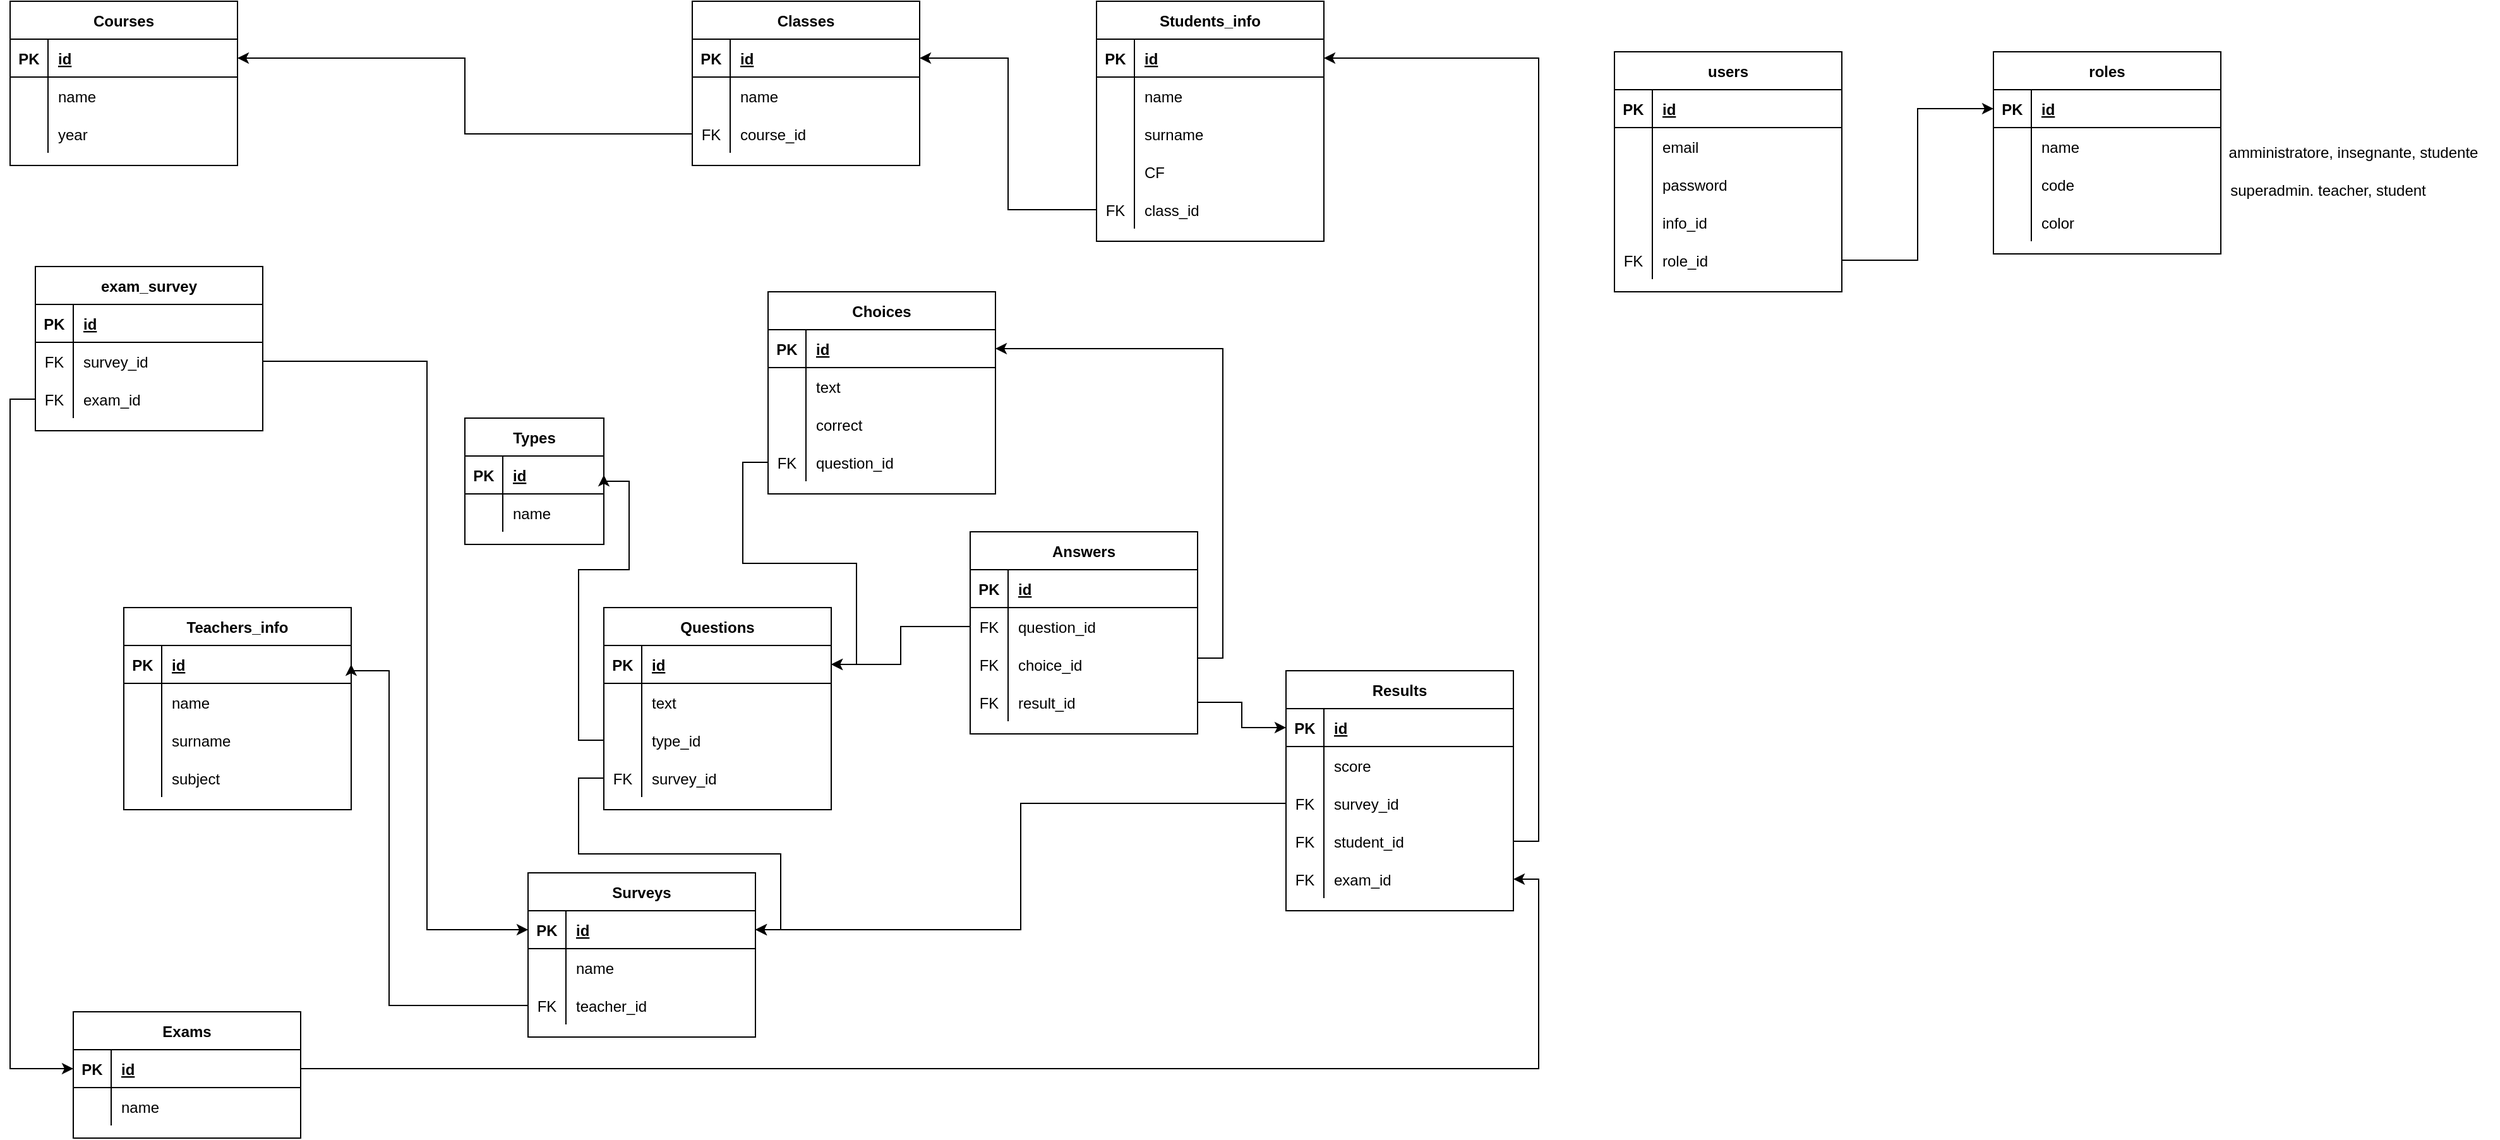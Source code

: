 <mxfile version="13.9.7" type="google"><diagram id="fZcFcUnUSK9s4WdVhPsP" name="Page-1"><mxGraphModel dx="2003" dy="728" grid="1" gridSize="10" guides="1" tooltips="1" connect="1" arrows="1" fold="1" page="1" pageScale="1" pageWidth="700" pageHeight="1000" math="0" shadow="0"><root><mxCell id="0"/><mxCell id="1" parent="0"/><mxCell id="Jp1wDzXhsAY_vWXqg_Am-1" value="Teachers_info" style="shape=table;startSize=30;container=1;collapsible=1;childLayout=tableLayout;fixedRows=1;rowLines=0;fontStyle=1;align=center;resizeLast=1;" parent="1" vertex="1"><mxGeometry x="90" y="500" width="180" height="160" as="geometry"/></mxCell><mxCell id="Jp1wDzXhsAY_vWXqg_Am-2" value="" style="shape=partialRectangle;collapsible=0;dropTarget=0;pointerEvents=0;fillColor=none;top=0;left=0;bottom=1;right=0;points=[[0,0.5],[1,0.5]];portConstraint=eastwest;" parent="Jp1wDzXhsAY_vWXqg_Am-1" vertex="1"><mxGeometry y="30" width="180" height="30" as="geometry"/></mxCell><mxCell id="Jp1wDzXhsAY_vWXqg_Am-3" value="PK" style="shape=partialRectangle;connectable=0;fillColor=none;top=0;left=0;bottom=0;right=0;fontStyle=1;overflow=hidden;" parent="Jp1wDzXhsAY_vWXqg_Am-2" vertex="1"><mxGeometry width="30" height="30" as="geometry"/></mxCell><mxCell id="Jp1wDzXhsAY_vWXqg_Am-4" value="id" style="shape=partialRectangle;connectable=0;fillColor=none;top=0;left=0;bottom=0;right=0;align=left;spacingLeft=6;fontStyle=5;overflow=hidden;" parent="Jp1wDzXhsAY_vWXqg_Am-2" vertex="1"><mxGeometry x="30" width="150" height="30" as="geometry"/></mxCell><mxCell id="Jp1wDzXhsAY_vWXqg_Am-5" value="" style="shape=partialRectangle;collapsible=0;dropTarget=0;pointerEvents=0;fillColor=none;top=0;left=0;bottom=0;right=0;points=[[0,0.5],[1,0.5]];portConstraint=eastwest;" parent="Jp1wDzXhsAY_vWXqg_Am-1" vertex="1"><mxGeometry y="60" width="180" height="30" as="geometry"/></mxCell><mxCell id="Jp1wDzXhsAY_vWXqg_Am-6" value="" style="shape=partialRectangle;connectable=0;fillColor=none;top=0;left=0;bottom=0;right=0;editable=1;overflow=hidden;" parent="Jp1wDzXhsAY_vWXqg_Am-5" vertex="1"><mxGeometry width="30" height="30" as="geometry"/></mxCell><mxCell id="Jp1wDzXhsAY_vWXqg_Am-7" value="name" style="shape=partialRectangle;connectable=0;fillColor=none;top=0;left=0;bottom=0;right=0;align=left;spacingLeft=6;overflow=hidden;" parent="Jp1wDzXhsAY_vWXqg_Am-5" vertex="1"><mxGeometry x="30" width="150" height="30" as="geometry"/></mxCell><mxCell id="Jp1wDzXhsAY_vWXqg_Am-8" value="" style="shape=partialRectangle;collapsible=0;dropTarget=0;pointerEvents=0;fillColor=none;top=0;left=0;bottom=0;right=0;points=[[0,0.5],[1,0.5]];portConstraint=eastwest;" parent="Jp1wDzXhsAY_vWXqg_Am-1" vertex="1"><mxGeometry y="90" width="180" height="30" as="geometry"/></mxCell><mxCell id="Jp1wDzXhsAY_vWXqg_Am-9" value="" style="shape=partialRectangle;connectable=0;fillColor=none;top=0;left=0;bottom=0;right=0;editable=1;overflow=hidden;" parent="Jp1wDzXhsAY_vWXqg_Am-8" vertex="1"><mxGeometry width="30" height="30" as="geometry"/></mxCell><mxCell id="Jp1wDzXhsAY_vWXqg_Am-10" value="surname" style="shape=partialRectangle;connectable=0;fillColor=none;top=0;left=0;bottom=0;right=0;align=left;spacingLeft=6;overflow=hidden;" parent="Jp1wDzXhsAY_vWXqg_Am-8" vertex="1"><mxGeometry x="30" width="150" height="30" as="geometry"/></mxCell><mxCell id="Jp1wDzXhsAY_vWXqg_Am-11" value="" style="shape=partialRectangle;collapsible=0;dropTarget=0;pointerEvents=0;fillColor=none;top=0;left=0;bottom=0;right=0;points=[[0,0.5],[1,0.5]];portConstraint=eastwest;" parent="Jp1wDzXhsAY_vWXqg_Am-1" vertex="1"><mxGeometry y="120" width="180" height="30" as="geometry"/></mxCell><mxCell id="Jp1wDzXhsAY_vWXqg_Am-12" value="" style="shape=partialRectangle;connectable=0;fillColor=none;top=0;left=0;bottom=0;right=0;editable=1;overflow=hidden;" parent="Jp1wDzXhsAY_vWXqg_Am-11" vertex="1"><mxGeometry width="30" height="30" as="geometry"/></mxCell><mxCell id="Jp1wDzXhsAY_vWXqg_Am-13" value="subject" style="shape=partialRectangle;connectable=0;fillColor=none;top=0;left=0;bottom=0;right=0;align=left;spacingLeft=6;overflow=hidden;" parent="Jp1wDzXhsAY_vWXqg_Am-11" vertex="1"><mxGeometry x="30" width="150" height="30" as="geometry"/></mxCell><mxCell id="Jp1wDzXhsAY_vWXqg_Am-15" value="Students_info" style="shape=table;startSize=30;container=1;collapsible=1;childLayout=tableLayout;fixedRows=1;rowLines=0;fontStyle=1;align=center;resizeLast=1;fillColor=none;" parent="1" vertex="1"><mxGeometry x="860" y="20" width="180" height="190" as="geometry"/></mxCell><mxCell id="Jp1wDzXhsAY_vWXqg_Am-16" value="" style="shape=partialRectangle;collapsible=0;dropTarget=0;pointerEvents=0;fillColor=none;top=0;left=0;bottom=1;right=0;points=[[0,0.5],[1,0.5]];portConstraint=eastwest;" parent="Jp1wDzXhsAY_vWXqg_Am-15" vertex="1"><mxGeometry y="30" width="180" height="30" as="geometry"/></mxCell><mxCell id="Jp1wDzXhsAY_vWXqg_Am-17" value="PK" style="shape=partialRectangle;connectable=0;fillColor=none;top=0;left=0;bottom=0;right=0;fontStyle=1;overflow=hidden;" parent="Jp1wDzXhsAY_vWXqg_Am-16" vertex="1"><mxGeometry width="30" height="30" as="geometry"/></mxCell><mxCell id="Jp1wDzXhsAY_vWXqg_Am-18" value="id" style="shape=partialRectangle;connectable=0;fillColor=none;top=0;left=0;bottom=0;right=0;align=left;spacingLeft=6;fontStyle=5;overflow=hidden;" parent="Jp1wDzXhsAY_vWXqg_Am-16" vertex="1"><mxGeometry x="30" width="150" height="30" as="geometry"/></mxCell><mxCell id="Jp1wDzXhsAY_vWXqg_Am-19" value="" style="shape=partialRectangle;collapsible=0;dropTarget=0;pointerEvents=0;fillColor=none;top=0;left=0;bottom=0;right=0;points=[[0,0.5],[1,0.5]];portConstraint=eastwest;" parent="Jp1wDzXhsAY_vWXqg_Am-15" vertex="1"><mxGeometry y="60" width="180" height="30" as="geometry"/></mxCell><mxCell id="Jp1wDzXhsAY_vWXqg_Am-20" value="" style="shape=partialRectangle;connectable=0;fillColor=none;top=0;left=0;bottom=0;right=0;editable=1;overflow=hidden;" parent="Jp1wDzXhsAY_vWXqg_Am-19" vertex="1"><mxGeometry width="30" height="30" as="geometry"/></mxCell><mxCell id="Jp1wDzXhsAY_vWXqg_Am-21" value="name" style="shape=partialRectangle;connectable=0;fillColor=none;top=0;left=0;bottom=0;right=0;align=left;spacingLeft=6;overflow=hidden;" parent="Jp1wDzXhsAY_vWXqg_Am-19" vertex="1"><mxGeometry x="30" width="150" height="30" as="geometry"/></mxCell><mxCell id="Jp1wDzXhsAY_vWXqg_Am-22" value="" style="shape=partialRectangle;collapsible=0;dropTarget=0;pointerEvents=0;fillColor=none;top=0;left=0;bottom=0;right=0;points=[[0,0.5],[1,0.5]];portConstraint=eastwest;" parent="Jp1wDzXhsAY_vWXqg_Am-15" vertex="1"><mxGeometry y="90" width="180" height="30" as="geometry"/></mxCell><mxCell id="Jp1wDzXhsAY_vWXqg_Am-23" value="" style="shape=partialRectangle;connectable=0;fillColor=none;top=0;left=0;bottom=0;right=0;editable=1;overflow=hidden;" parent="Jp1wDzXhsAY_vWXqg_Am-22" vertex="1"><mxGeometry width="30" height="30" as="geometry"/></mxCell><mxCell id="Jp1wDzXhsAY_vWXqg_Am-24" value="surname" style="shape=partialRectangle;connectable=0;fillColor=none;top=0;left=0;bottom=0;right=0;align=left;spacingLeft=6;overflow=hidden;" parent="Jp1wDzXhsAY_vWXqg_Am-22" vertex="1"><mxGeometry x="30" width="150" height="30" as="geometry"/></mxCell><mxCell id="Jp1wDzXhsAY_vWXqg_Am-25" value="" style="shape=partialRectangle;collapsible=0;dropTarget=0;pointerEvents=0;fillColor=none;top=0;left=0;bottom=0;right=0;points=[[0,0.5],[1,0.5]];portConstraint=eastwest;" parent="Jp1wDzXhsAY_vWXqg_Am-15" vertex="1"><mxGeometry y="120" width="180" height="30" as="geometry"/></mxCell><mxCell id="Jp1wDzXhsAY_vWXqg_Am-26" value="" style="shape=partialRectangle;connectable=0;fillColor=none;top=0;left=0;bottom=0;right=0;editable=1;overflow=hidden;" parent="Jp1wDzXhsAY_vWXqg_Am-25" vertex="1"><mxGeometry width="30" height="30" as="geometry"/></mxCell><mxCell id="Jp1wDzXhsAY_vWXqg_Am-27" value="CF" style="shape=partialRectangle;connectable=0;fillColor=none;top=0;left=0;bottom=0;right=0;align=left;spacingLeft=6;overflow=hidden;" parent="Jp1wDzXhsAY_vWXqg_Am-25" vertex="1"><mxGeometry x="30" width="150" height="30" as="geometry"/></mxCell><mxCell id="Jp1wDzXhsAY_vWXqg_Am-102" value="" style="shape=partialRectangle;collapsible=0;dropTarget=0;pointerEvents=0;fillColor=none;top=0;left=0;bottom=0;right=0;points=[[0,0.5],[1,0.5]];portConstraint=eastwest;" parent="Jp1wDzXhsAY_vWXqg_Am-15" vertex="1"><mxGeometry y="150" width="180" height="30" as="geometry"/></mxCell><mxCell id="Jp1wDzXhsAY_vWXqg_Am-103" value="FK" style="shape=partialRectangle;connectable=0;fillColor=none;top=0;left=0;bottom=0;right=0;editable=1;overflow=hidden;" parent="Jp1wDzXhsAY_vWXqg_Am-102" vertex="1"><mxGeometry width="30" height="30" as="geometry"/></mxCell><mxCell id="Jp1wDzXhsAY_vWXqg_Am-104" value="class_id" style="shape=partialRectangle;connectable=0;fillColor=none;top=0;left=0;bottom=0;right=0;align=left;spacingLeft=6;overflow=hidden;" parent="Jp1wDzXhsAY_vWXqg_Am-102" vertex="1"><mxGeometry x="30" width="150" height="30" as="geometry"/></mxCell><mxCell id="Jp1wDzXhsAY_vWXqg_Am-28" value="Classes" style="shape=table;startSize=30;container=1;collapsible=1;childLayout=tableLayout;fixedRows=1;rowLines=0;fontStyle=1;align=center;resizeLast=1;" parent="1" vertex="1"><mxGeometry x="540" y="20" width="180" height="130" as="geometry"/></mxCell><mxCell id="Jp1wDzXhsAY_vWXqg_Am-29" value="" style="shape=partialRectangle;collapsible=0;dropTarget=0;pointerEvents=0;fillColor=none;top=0;left=0;bottom=1;right=0;points=[[0,0.5],[1,0.5]];portConstraint=eastwest;" parent="Jp1wDzXhsAY_vWXqg_Am-28" vertex="1"><mxGeometry y="30" width="180" height="30" as="geometry"/></mxCell><mxCell id="Jp1wDzXhsAY_vWXqg_Am-30" value="PK" style="shape=partialRectangle;connectable=0;fillColor=none;top=0;left=0;bottom=0;right=0;fontStyle=1;overflow=hidden;" parent="Jp1wDzXhsAY_vWXqg_Am-29" vertex="1"><mxGeometry width="30" height="30" as="geometry"/></mxCell><mxCell id="Jp1wDzXhsAY_vWXqg_Am-31" value="id" style="shape=partialRectangle;connectable=0;fillColor=none;top=0;left=0;bottom=0;right=0;align=left;spacingLeft=6;fontStyle=5;overflow=hidden;" parent="Jp1wDzXhsAY_vWXqg_Am-29" vertex="1"><mxGeometry x="30" width="150" height="30" as="geometry"/></mxCell><mxCell id="Jp1wDzXhsAY_vWXqg_Am-32" value="" style="shape=partialRectangle;collapsible=0;dropTarget=0;pointerEvents=0;fillColor=none;top=0;left=0;bottom=0;right=0;points=[[0,0.5],[1,0.5]];portConstraint=eastwest;" parent="Jp1wDzXhsAY_vWXqg_Am-28" vertex="1"><mxGeometry y="60" width="180" height="30" as="geometry"/></mxCell><mxCell id="Jp1wDzXhsAY_vWXqg_Am-33" value="" style="shape=partialRectangle;connectable=0;fillColor=none;top=0;left=0;bottom=0;right=0;editable=1;overflow=hidden;" parent="Jp1wDzXhsAY_vWXqg_Am-32" vertex="1"><mxGeometry width="30" height="30" as="geometry"/></mxCell><mxCell id="Jp1wDzXhsAY_vWXqg_Am-34" value="name" style="shape=partialRectangle;connectable=0;fillColor=none;top=0;left=0;bottom=0;right=0;align=left;spacingLeft=6;overflow=hidden;" parent="Jp1wDzXhsAY_vWXqg_Am-32" vertex="1"><mxGeometry x="30" width="150" height="30" as="geometry"/></mxCell><mxCell id="Jp1wDzXhsAY_vWXqg_Am-35" value="" style="shape=partialRectangle;collapsible=0;dropTarget=0;pointerEvents=0;fillColor=none;top=0;left=0;bottom=0;right=0;points=[[0,0.5],[1,0.5]];portConstraint=eastwest;" parent="Jp1wDzXhsAY_vWXqg_Am-28" vertex="1"><mxGeometry y="90" width="180" height="30" as="geometry"/></mxCell><mxCell id="Jp1wDzXhsAY_vWXqg_Am-36" value="FK" style="shape=partialRectangle;connectable=0;fillColor=none;top=0;left=0;bottom=0;right=0;editable=1;overflow=hidden;" parent="Jp1wDzXhsAY_vWXqg_Am-35" vertex="1"><mxGeometry width="30" height="30" as="geometry"/></mxCell><mxCell id="Jp1wDzXhsAY_vWXqg_Am-37" value="course_id" style="shape=partialRectangle;connectable=0;fillColor=none;top=0;left=0;bottom=0;right=0;align=left;spacingLeft=6;overflow=hidden;" parent="Jp1wDzXhsAY_vWXqg_Am-35" vertex="1"><mxGeometry x="30" width="150" height="30" as="geometry"/></mxCell><mxCell id="Jp1wDzXhsAY_vWXqg_Am-54" value="Surveys" style="shape=table;startSize=30;container=1;collapsible=1;childLayout=tableLayout;fixedRows=1;rowLines=0;fontStyle=1;align=center;resizeLast=1;" parent="1" vertex="1"><mxGeometry x="410" y="710" width="180" height="130" as="geometry"/></mxCell><mxCell id="Jp1wDzXhsAY_vWXqg_Am-55" value="" style="shape=partialRectangle;collapsible=0;dropTarget=0;pointerEvents=0;fillColor=none;top=0;left=0;bottom=1;right=0;points=[[0,0.5],[1,0.5]];portConstraint=eastwest;" parent="Jp1wDzXhsAY_vWXqg_Am-54" vertex="1"><mxGeometry y="30" width="180" height="30" as="geometry"/></mxCell><mxCell id="Jp1wDzXhsAY_vWXqg_Am-56" value="PK" style="shape=partialRectangle;connectable=0;fillColor=none;top=0;left=0;bottom=0;right=0;fontStyle=1;overflow=hidden;" parent="Jp1wDzXhsAY_vWXqg_Am-55" vertex="1"><mxGeometry width="30" height="30" as="geometry"/></mxCell><mxCell id="Jp1wDzXhsAY_vWXqg_Am-57" value="id" style="shape=partialRectangle;connectable=0;fillColor=none;top=0;left=0;bottom=0;right=0;align=left;spacingLeft=6;fontStyle=5;overflow=hidden;" parent="Jp1wDzXhsAY_vWXqg_Am-55" vertex="1"><mxGeometry x="30" width="150" height="30" as="geometry"/></mxCell><mxCell id="Jp1wDzXhsAY_vWXqg_Am-58" value="" style="shape=partialRectangle;collapsible=0;dropTarget=0;pointerEvents=0;fillColor=none;top=0;left=0;bottom=0;right=0;points=[[0,0.5],[1,0.5]];portConstraint=eastwest;" parent="Jp1wDzXhsAY_vWXqg_Am-54" vertex="1"><mxGeometry y="60" width="180" height="30" as="geometry"/></mxCell><mxCell id="Jp1wDzXhsAY_vWXqg_Am-59" value="" style="shape=partialRectangle;connectable=0;fillColor=none;top=0;left=0;bottom=0;right=0;editable=1;overflow=hidden;" parent="Jp1wDzXhsAY_vWXqg_Am-58" vertex="1"><mxGeometry width="30" height="30" as="geometry"/></mxCell><mxCell id="Jp1wDzXhsAY_vWXqg_Am-60" value="name" style="shape=partialRectangle;connectable=0;fillColor=none;top=0;left=0;bottom=0;right=0;align=left;spacingLeft=6;overflow=hidden;" parent="Jp1wDzXhsAY_vWXqg_Am-58" vertex="1"><mxGeometry x="30" width="150" height="30" as="geometry"/></mxCell><mxCell id="Jp1wDzXhsAY_vWXqg_Am-61" value="" style="shape=partialRectangle;collapsible=0;dropTarget=0;pointerEvents=0;fillColor=none;top=0;left=0;bottom=0;right=0;points=[[0,0.5],[1,0.5]];portConstraint=eastwest;" parent="Jp1wDzXhsAY_vWXqg_Am-54" vertex="1"><mxGeometry y="90" width="180" height="30" as="geometry"/></mxCell><mxCell id="Jp1wDzXhsAY_vWXqg_Am-62" value="FK" style="shape=partialRectangle;connectable=0;fillColor=none;top=0;left=0;bottom=0;right=0;editable=1;overflow=hidden;" parent="Jp1wDzXhsAY_vWXqg_Am-61" vertex="1"><mxGeometry width="30" height="30" as="geometry"/></mxCell><mxCell id="Jp1wDzXhsAY_vWXqg_Am-63" value="teacher_id" style="shape=partialRectangle;connectable=0;fillColor=none;top=0;left=0;bottom=0;right=0;align=left;spacingLeft=6;overflow=hidden;" parent="Jp1wDzXhsAY_vWXqg_Am-61" vertex="1"><mxGeometry x="30" width="150" height="30" as="geometry"/></mxCell><mxCell id="Jp1wDzXhsAY_vWXqg_Am-67" value="Questions" style="shape=table;startSize=30;container=1;collapsible=1;childLayout=tableLayout;fixedRows=1;rowLines=0;fontStyle=1;align=center;resizeLast=1;" parent="1" vertex="1"><mxGeometry x="470" y="500" width="180" height="160" as="geometry"/></mxCell><mxCell id="Jp1wDzXhsAY_vWXqg_Am-68" value="" style="shape=partialRectangle;collapsible=0;dropTarget=0;pointerEvents=0;fillColor=none;top=0;left=0;bottom=1;right=0;points=[[0,0.5],[1,0.5]];portConstraint=eastwest;" parent="Jp1wDzXhsAY_vWXqg_Am-67" vertex="1"><mxGeometry y="30" width="180" height="30" as="geometry"/></mxCell><mxCell id="Jp1wDzXhsAY_vWXqg_Am-69" value="PK" style="shape=partialRectangle;connectable=0;fillColor=none;top=0;left=0;bottom=0;right=0;fontStyle=1;overflow=hidden;" parent="Jp1wDzXhsAY_vWXqg_Am-68" vertex="1"><mxGeometry width="30" height="30" as="geometry"/></mxCell><mxCell id="Jp1wDzXhsAY_vWXqg_Am-70" value="id" style="shape=partialRectangle;connectable=0;fillColor=none;top=0;left=0;bottom=0;right=0;align=left;spacingLeft=6;fontStyle=5;overflow=hidden;" parent="Jp1wDzXhsAY_vWXqg_Am-68" vertex="1"><mxGeometry x="30" width="150" height="30" as="geometry"/></mxCell><mxCell id="Jp1wDzXhsAY_vWXqg_Am-71" value="" style="shape=partialRectangle;collapsible=0;dropTarget=0;pointerEvents=0;fillColor=none;top=0;left=0;bottom=0;right=0;points=[[0,0.5],[1,0.5]];portConstraint=eastwest;" parent="Jp1wDzXhsAY_vWXqg_Am-67" vertex="1"><mxGeometry y="60" width="180" height="30" as="geometry"/></mxCell><mxCell id="Jp1wDzXhsAY_vWXqg_Am-72" value="" style="shape=partialRectangle;connectable=0;fillColor=none;top=0;left=0;bottom=0;right=0;editable=1;overflow=hidden;" parent="Jp1wDzXhsAY_vWXqg_Am-71" vertex="1"><mxGeometry width="30" height="30" as="geometry"/></mxCell><mxCell id="Jp1wDzXhsAY_vWXqg_Am-73" value="text" style="shape=partialRectangle;connectable=0;fillColor=none;top=0;left=0;bottom=0;right=0;align=left;spacingLeft=6;overflow=hidden;" parent="Jp1wDzXhsAY_vWXqg_Am-71" vertex="1"><mxGeometry x="30" width="150" height="30" as="geometry"/></mxCell><mxCell id="Jp1wDzXhsAY_vWXqg_Am-74" value="" style="shape=partialRectangle;collapsible=0;dropTarget=0;pointerEvents=0;fillColor=none;top=0;left=0;bottom=0;right=0;points=[[0,0.5],[1,0.5]];portConstraint=eastwest;" parent="Jp1wDzXhsAY_vWXqg_Am-67" vertex="1"><mxGeometry y="90" width="180" height="30" as="geometry"/></mxCell><mxCell id="Jp1wDzXhsAY_vWXqg_Am-75" value="" style="shape=partialRectangle;connectable=0;fillColor=none;top=0;left=0;bottom=0;right=0;editable=1;overflow=hidden;" parent="Jp1wDzXhsAY_vWXqg_Am-74" vertex="1"><mxGeometry width="30" height="30" as="geometry"/></mxCell><mxCell id="Jp1wDzXhsAY_vWXqg_Am-76" value="type_id" style="shape=partialRectangle;connectable=0;fillColor=none;top=0;left=0;bottom=0;right=0;align=left;spacingLeft=6;overflow=hidden;" parent="Jp1wDzXhsAY_vWXqg_Am-74" vertex="1"><mxGeometry x="30" width="150" height="30" as="geometry"/></mxCell><mxCell id="Jp1wDzXhsAY_vWXqg_Am-77" value="" style="shape=partialRectangle;collapsible=0;dropTarget=0;pointerEvents=0;fillColor=none;top=0;left=0;bottom=0;right=0;points=[[0,0.5],[1,0.5]];portConstraint=eastwest;" parent="Jp1wDzXhsAY_vWXqg_Am-67" vertex="1"><mxGeometry y="120" width="180" height="30" as="geometry"/></mxCell><mxCell id="Jp1wDzXhsAY_vWXqg_Am-78" value="FK" style="shape=partialRectangle;connectable=0;fillColor=none;top=0;left=0;bottom=0;right=0;editable=1;overflow=hidden;" parent="Jp1wDzXhsAY_vWXqg_Am-77" vertex="1"><mxGeometry width="30" height="30" as="geometry"/></mxCell><mxCell id="Jp1wDzXhsAY_vWXqg_Am-79" value="survey_id" style="shape=partialRectangle;connectable=0;fillColor=none;top=0;left=0;bottom=0;right=0;align=left;spacingLeft=6;overflow=hidden;" parent="Jp1wDzXhsAY_vWXqg_Am-77" vertex="1"><mxGeometry x="30" width="150" height="30" as="geometry"/></mxCell><mxCell id="Jp1wDzXhsAY_vWXqg_Am-80" value="Answers" style="shape=table;startSize=30;container=1;collapsible=1;childLayout=tableLayout;fixedRows=1;rowLines=0;fontStyle=1;align=center;resizeLast=1;" parent="1" vertex="1"><mxGeometry x="760" y="440" width="180" height="160" as="geometry"/></mxCell><mxCell id="Jp1wDzXhsAY_vWXqg_Am-81" value="" style="shape=partialRectangle;collapsible=0;dropTarget=0;pointerEvents=0;fillColor=none;top=0;left=0;bottom=1;right=0;points=[[0,0.5],[1,0.5]];portConstraint=eastwest;" parent="Jp1wDzXhsAY_vWXqg_Am-80" vertex="1"><mxGeometry y="30" width="180" height="30" as="geometry"/></mxCell><mxCell id="Jp1wDzXhsAY_vWXqg_Am-82" value="PK" style="shape=partialRectangle;connectable=0;fillColor=none;top=0;left=0;bottom=0;right=0;fontStyle=1;overflow=hidden;" parent="Jp1wDzXhsAY_vWXqg_Am-81" vertex="1"><mxGeometry width="30" height="30" as="geometry"/></mxCell><mxCell id="Jp1wDzXhsAY_vWXqg_Am-83" value="id" style="shape=partialRectangle;connectable=0;fillColor=none;top=0;left=0;bottom=0;right=0;align=left;spacingLeft=6;fontStyle=5;overflow=hidden;" parent="Jp1wDzXhsAY_vWXqg_Am-81" vertex="1"><mxGeometry x="30" width="150" height="30" as="geometry"/></mxCell><mxCell id="Jp1wDzXhsAY_vWXqg_Am-84" value="" style="shape=partialRectangle;collapsible=0;dropTarget=0;pointerEvents=0;fillColor=none;top=0;left=0;bottom=0;right=0;points=[[0,0.5],[1,0.5]];portConstraint=eastwest;" parent="Jp1wDzXhsAY_vWXqg_Am-80" vertex="1"><mxGeometry y="60" width="180" height="30" as="geometry"/></mxCell><mxCell id="Jp1wDzXhsAY_vWXqg_Am-85" value="FK" style="shape=partialRectangle;connectable=0;fillColor=none;top=0;left=0;bottom=0;right=0;editable=1;overflow=hidden;" parent="Jp1wDzXhsAY_vWXqg_Am-84" vertex="1"><mxGeometry width="30" height="30" as="geometry"/></mxCell><mxCell id="Jp1wDzXhsAY_vWXqg_Am-86" value="question_id" style="shape=partialRectangle;connectable=0;fillColor=none;top=0;left=0;bottom=0;right=0;align=left;spacingLeft=6;overflow=hidden;" parent="Jp1wDzXhsAY_vWXqg_Am-84" vertex="1"><mxGeometry x="30" width="150" height="30" as="geometry"/></mxCell><mxCell id="Jp1wDzXhsAY_vWXqg_Am-90" value="" style="shape=partialRectangle;collapsible=0;dropTarget=0;pointerEvents=0;fillColor=none;top=0;left=0;bottom=0;right=0;points=[[0,0.5],[1,0.5]];portConstraint=eastwest;" parent="Jp1wDzXhsAY_vWXqg_Am-80" vertex="1"><mxGeometry y="90" width="180" height="30" as="geometry"/></mxCell><mxCell id="Jp1wDzXhsAY_vWXqg_Am-91" value="FK" style="shape=partialRectangle;connectable=0;fillColor=none;top=0;left=0;bottom=0;right=0;editable=1;overflow=hidden;" parent="Jp1wDzXhsAY_vWXqg_Am-90" vertex="1"><mxGeometry width="30" height="30" as="geometry"/></mxCell><mxCell id="Jp1wDzXhsAY_vWXqg_Am-92" value="choice_id" style="shape=partialRectangle;connectable=0;fillColor=none;top=0;left=0;bottom=0;right=0;align=left;spacingLeft=6;overflow=hidden;" parent="Jp1wDzXhsAY_vWXqg_Am-90" vertex="1"><mxGeometry x="30" width="150" height="30" as="geometry"/></mxCell><mxCell id="Ij_Sahk0QEA1b37HFQL1-33" value="" style="shape=partialRectangle;collapsible=0;dropTarget=0;pointerEvents=0;fillColor=none;top=0;left=0;bottom=0;right=0;points=[[0,0.5],[1,0.5]];portConstraint=eastwest;" vertex="1" parent="Jp1wDzXhsAY_vWXqg_Am-80"><mxGeometry y="120" width="180" height="30" as="geometry"/></mxCell><mxCell id="Ij_Sahk0QEA1b37HFQL1-34" value="FK" style="shape=partialRectangle;connectable=0;fillColor=none;top=0;left=0;bottom=0;right=0;editable=1;overflow=hidden;" vertex="1" parent="Ij_Sahk0QEA1b37HFQL1-33"><mxGeometry width="30" height="30" as="geometry"/></mxCell><mxCell id="Ij_Sahk0QEA1b37HFQL1-35" value="result_id" style="shape=partialRectangle;connectable=0;fillColor=none;top=0;left=0;bottom=0;right=0;align=left;spacingLeft=6;overflow=hidden;" vertex="1" parent="Ij_Sahk0QEA1b37HFQL1-33"><mxGeometry x="30" width="150" height="30" as="geometry"/></mxCell><mxCell id="Jp1wDzXhsAY_vWXqg_Am-107" value="Choices" style="shape=table;startSize=30;container=1;collapsible=1;childLayout=tableLayout;fixedRows=1;rowLines=0;fontStyle=1;align=center;resizeLast=1;" parent="1" vertex="1"><mxGeometry x="600" y="250" width="180" height="160" as="geometry"/></mxCell><mxCell id="Jp1wDzXhsAY_vWXqg_Am-108" value="" style="shape=partialRectangle;collapsible=0;dropTarget=0;pointerEvents=0;fillColor=none;top=0;left=0;bottom=1;right=0;points=[[0,0.5],[1,0.5]];portConstraint=eastwest;" parent="Jp1wDzXhsAY_vWXqg_Am-107" vertex="1"><mxGeometry y="30" width="180" height="30" as="geometry"/></mxCell><mxCell id="Jp1wDzXhsAY_vWXqg_Am-109" value="PK" style="shape=partialRectangle;connectable=0;fillColor=none;top=0;left=0;bottom=0;right=0;fontStyle=1;overflow=hidden;" parent="Jp1wDzXhsAY_vWXqg_Am-108" vertex="1"><mxGeometry width="30" height="30" as="geometry"/></mxCell><mxCell id="Jp1wDzXhsAY_vWXqg_Am-110" value="id" style="shape=partialRectangle;connectable=0;fillColor=none;top=0;left=0;bottom=0;right=0;align=left;spacingLeft=6;fontStyle=5;overflow=hidden;" parent="Jp1wDzXhsAY_vWXqg_Am-108" vertex="1"><mxGeometry x="30" width="150" height="30" as="geometry"/></mxCell><mxCell id="Jp1wDzXhsAY_vWXqg_Am-111" value="" style="shape=partialRectangle;collapsible=0;dropTarget=0;pointerEvents=0;fillColor=none;top=0;left=0;bottom=0;right=0;points=[[0,0.5],[1,0.5]];portConstraint=eastwest;" parent="Jp1wDzXhsAY_vWXqg_Am-107" vertex="1"><mxGeometry y="60" width="180" height="30" as="geometry"/></mxCell><mxCell id="Jp1wDzXhsAY_vWXqg_Am-112" value="" style="shape=partialRectangle;connectable=0;fillColor=none;top=0;left=0;bottom=0;right=0;editable=1;overflow=hidden;" parent="Jp1wDzXhsAY_vWXqg_Am-111" vertex="1"><mxGeometry width="30" height="30" as="geometry"/></mxCell><mxCell id="Jp1wDzXhsAY_vWXqg_Am-113" value="text" style="shape=partialRectangle;connectable=0;fillColor=none;top=0;left=0;bottom=0;right=0;align=left;spacingLeft=6;overflow=hidden;" parent="Jp1wDzXhsAY_vWXqg_Am-111" vertex="1"><mxGeometry x="30" width="150" height="30" as="geometry"/></mxCell><mxCell id="Jp1wDzXhsAY_vWXqg_Am-114" value="" style="shape=partialRectangle;collapsible=0;dropTarget=0;pointerEvents=0;fillColor=none;top=0;left=0;bottom=0;right=0;points=[[0,0.5],[1,0.5]];portConstraint=eastwest;" parent="Jp1wDzXhsAY_vWXqg_Am-107" vertex="1"><mxGeometry y="90" width="180" height="30" as="geometry"/></mxCell><mxCell id="Jp1wDzXhsAY_vWXqg_Am-115" value="" style="shape=partialRectangle;connectable=0;fillColor=none;top=0;left=0;bottom=0;right=0;editable=1;overflow=hidden;" parent="Jp1wDzXhsAY_vWXqg_Am-114" vertex="1"><mxGeometry width="30" height="30" as="geometry"/></mxCell><mxCell id="Jp1wDzXhsAY_vWXqg_Am-116" value="correct" style="shape=partialRectangle;connectable=0;fillColor=none;top=0;left=0;bottom=0;right=0;align=left;spacingLeft=6;overflow=hidden;" parent="Jp1wDzXhsAY_vWXqg_Am-114" vertex="1"><mxGeometry x="30" width="150" height="30" as="geometry"/></mxCell><mxCell id="Jp1wDzXhsAY_vWXqg_Am-126" value="" style="shape=partialRectangle;collapsible=0;dropTarget=0;pointerEvents=0;fillColor=none;top=0;left=0;bottom=0;right=0;points=[[0,0.5],[1,0.5]];portConstraint=eastwest;" parent="Jp1wDzXhsAY_vWXqg_Am-107" vertex="1"><mxGeometry y="120" width="180" height="30" as="geometry"/></mxCell><mxCell id="Jp1wDzXhsAY_vWXqg_Am-127" value="FK" style="shape=partialRectangle;connectable=0;fillColor=none;top=0;left=0;bottom=0;right=0;editable=1;overflow=hidden;" parent="Jp1wDzXhsAY_vWXqg_Am-126" vertex="1"><mxGeometry width="30" height="30" as="geometry"/></mxCell><mxCell id="Jp1wDzXhsAY_vWXqg_Am-128" value="question_id" style="shape=partialRectangle;connectable=0;fillColor=none;top=0;left=0;bottom=0;right=0;align=left;spacingLeft=6;overflow=hidden;" parent="Jp1wDzXhsAY_vWXqg_Am-126" vertex="1"><mxGeometry x="30" width="150" height="30" as="geometry"/></mxCell><mxCell id="Jp1wDzXhsAY_vWXqg_Am-139" style="edgeStyle=orthogonalEdgeStyle;rounded=0;orthogonalLoop=1;jettySize=auto;html=1;exitX=0;exitY=0.5;exitDx=0;exitDy=0;entryX=1;entryY=0.5;entryDx=0;entryDy=0;" parent="1" source="Jp1wDzXhsAY_vWXqg_Am-102" target="Jp1wDzXhsAY_vWXqg_Am-29" edge="1"><mxGeometry relative="1" as="geometry"/></mxCell><mxCell id="Jp1wDzXhsAY_vWXqg_Am-140" style="edgeStyle=orthogonalEdgeStyle;rounded=0;orthogonalLoop=1;jettySize=auto;html=1;exitX=0;exitY=0.5;exitDx=0;exitDy=0;entryX=1;entryY=0.5;entryDx=0;entryDy=0;" parent="1" source="Jp1wDzXhsAY_vWXqg_Am-61" target="Jp1wDzXhsAY_vWXqg_Am-2" edge="1"><mxGeometry relative="1" as="geometry"><Array as="points"><mxPoint x="300" y="815"/><mxPoint x="300" y="550"/><mxPoint x="270" y="550"/></Array></mxGeometry></mxCell><mxCell id="Jp1wDzXhsAY_vWXqg_Am-142" style="edgeStyle=orthogonalEdgeStyle;rounded=0;orthogonalLoop=1;jettySize=auto;html=1;exitX=0;exitY=0.5;exitDx=0;exitDy=0;entryX=1;entryY=0.5;entryDx=0;entryDy=0;" parent="1" source="Jp1wDzXhsAY_vWXqg_Am-126" target="Jp1wDzXhsAY_vWXqg_Am-68" edge="1"><mxGeometry relative="1" as="geometry"/></mxCell><mxCell id="Jp1wDzXhsAY_vWXqg_Am-143" style="edgeStyle=orthogonalEdgeStyle;rounded=0;orthogonalLoop=1;jettySize=auto;html=1;exitX=0;exitY=0.5;exitDx=0;exitDy=0;entryX=1;entryY=0.5;entryDx=0;entryDy=0;" parent="1" source="Jp1wDzXhsAY_vWXqg_Am-77" target="Jp1wDzXhsAY_vWXqg_Am-55" edge="1"><mxGeometry relative="1" as="geometry"/></mxCell><mxCell id="Ij_Sahk0QEA1b37HFQL1-5" value="Exams" style="shape=table;startSize=30;container=1;collapsible=1;childLayout=tableLayout;fixedRows=1;rowLines=0;fontStyle=1;align=center;resizeLast=1;" vertex="1" parent="1"><mxGeometry x="50" y="820" width="180" height="100" as="geometry"/></mxCell><mxCell id="Ij_Sahk0QEA1b37HFQL1-6" value="" style="shape=partialRectangle;collapsible=0;dropTarget=0;pointerEvents=0;fillColor=none;top=0;left=0;bottom=1;right=0;points=[[0,0.5],[1,0.5]];portConstraint=eastwest;" vertex="1" parent="Ij_Sahk0QEA1b37HFQL1-5"><mxGeometry y="30" width="180" height="30" as="geometry"/></mxCell><mxCell id="Ij_Sahk0QEA1b37HFQL1-7" value="PK" style="shape=partialRectangle;connectable=0;fillColor=none;top=0;left=0;bottom=0;right=0;fontStyle=1;overflow=hidden;" vertex="1" parent="Ij_Sahk0QEA1b37HFQL1-6"><mxGeometry width="30" height="30" as="geometry"/></mxCell><mxCell id="Ij_Sahk0QEA1b37HFQL1-8" value="id" style="shape=partialRectangle;connectable=0;fillColor=none;top=0;left=0;bottom=0;right=0;align=left;spacingLeft=6;fontStyle=5;overflow=hidden;" vertex="1" parent="Ij_Sahk0QEA1b37HFQL1-6"><mxGeometry x="30" width="150" height="30" as="geometry"/></mxCell><mxCell id="Ij_Sahk0QEA1b37HFQL1-9" value="" style="shape=partialRectangle;collapsible=0;dropTarget=0;pointerEvents=0;fillColor=none;top=0;left=0;bottom=0;right=0;points=[[0,0.5],[1,0.5]];portConstraint=eastwest;" vertex="1" parent="Ij_Sahk0QEA1b37HFQL1-5"><mxGeometry y="60" width="180" height="30" as="geometry"/></mxCell><mxCell id="Ij_Sahk0QEA1b37HFQL1-10" value="" style="shape=partialRectangle;connectable=0;fillColor=none;top=0;left=0;bottom=0;right=0;editable=1;overflow=hidden;" vertex="1" parent="Ij_Sahk0QEA1b37HFQL1-9"><mxGeometry width="30" height="30" as="geometry"/></mxCell><mxCell id="Ij_Sahk0QEA1b37HFQL1-11" value="name" style="shape=partialRectangle;connectable=0;fillColor=none;top=0;left=0;bottom=0;right=0;align=left;spacingLeft=6;overflow=hidden;" vertex="1" parent="Ij_Sahk0QEA1b37HFQL1-9"><mxGeometry x="30" width="150" height="30" as="geometry"/></mxCell><mxCell id="Ij_Sahk0QEA1b37HFQL1-18" value="exam_survey" style="shape=table;startSize=30;container=1;collapsible=1;childLayout=tableLayout;fixedRows=1;rowLines=0;fontStyle=1;align=center;resizeLast=1;" vertex="1" parent="1"><mxGeometry x="20" y="230" width="180" height="130" as="geometry"/></mxCell><mxCell id="Ij_Sahk0QEA1b37HFQL1-19" value="" style="shape=partialRectangle;collapsible=0;dropTarget=0;pointerEvents=0;fillColor=none;top=0;left=0;bottom=1;right=0;points=[[0,0.5],[1,0.5]];portConstraint=eastwest;" vertex="1" parent="Ij_Sahk0QEA1b37HFQL1-18"><mxGeometry y="30" width="180" height="30" as="geometry"/></mxCell><mxCell id="Ij_Sahk0QEA1b37HFQL1-20" value="PK" style="shape=partialRectangle;connectable=0;fillColor=none;top=0;left=0;bottom=0;right=0;fontStyle=1;overflow=hidden;" vertex="1" parent="Ij_Sahk0QEA1b37HFQL1-19"><mxGeometry width="30" height="30" as="geometry"/></mxCell><mxCell id="Ij_Sahk0QEA1b37HFQL1-21" value="id" style="shape=partialRectangle;connectable=0;fillColor=none;top=0;left=0;bottom=0;right=0;align=left;spacingLeft=6;fontStyle=5;overflow=hidden;" vertex="1" parent="Ij_Sahk0QEA1b37HFQL1-19"><mxGeometry x="30" width="150" height="30" as="geometry"/></mxCell><mxCell id="Ij_Sahk0QEA1b37HFQL1-25" value="" style="shape=partialRectangle;collapsible=0;dropTarget=0;pointerEvents=0;fillColor=none;top=0;left=0;bottom=0;right=0;points=[[0,0.5],[1,0.5]];portConstraint=eastwest;" vertex="1" parent="Ij_Sahk0QEA1b37HFQL1-18"><mxGeometry y="60" width="180" height="30" as="geometry"/></mxCell><mxCell id="Ij_Sahk0QEA1b37HFQL1-26" value="FK" style="shape=partialRectangle;connectable=0;fillColor=none;top=0;left=0;bottom=0;right=0;editable=1;overflow=hidden;" vertex="1" parent="Ij_Sahk0QEA1b37HFQL1-25"><mxGeometry width="30" height="30" as="geometry"/></mxCell><mxCell id="Ij_Sahk0QEA1b37HFQL1-27" value="survey_id" style="shape=partialRectangle;connectable=0;fillColor=none;top=0;left=0;bottom=0;right=0;align=left;spacingLeft=6;overflow=hidden;" vertex="1" parent="Ij_Sahk0QEA1b37HFQL1-25"><mxGeometry x="30" width="150" height="30" as="geometry"/></mxCell><mxCell id="Ij_Sahk0QEA1b37HFQL1-28" value="" style="shape=partialRectangle;collapsible=0;dropTarget=0;pointerEvents=0;fillColor=none;top=0;left=0;bottom=0;right=0;points=[[0,0.5],[1,0.5]];portConstraint=eastwest;" vertex="1" parent="Ij_Sahk0QEA1b37HFQL1-18"><mxGeometry y="90" width="180" height="30" as="geometry"/></mxCell><mxCell id="Ij_Sahk0QEA1b37HFQL1-29" value="FK" style="shape=partialRectangle;connectable=0;fillColor=none;top=0;left=0;bottom=0;right=0;editable=1;overflow=hidden;" vertex="1" parent="Ij_Sahk0QEA1b37HFQL1-28"><mxGeometry width="30" height="30" as="geometry"/></mxCell><mxCell id="Ij_Sahk0QEA1b37HFQL1-30" value="exam_id" style="shape=partialRectangle;connectable=0;fillColor=none;top=0;left=0;bottom=0;right=0;align=left;spacingLeft=6;overflow=hidden;" vertex="1" parent="Ij_Sahk0QEA1b37HFQL1-28"><mxGeometry x="30" width="150" height="30" as="geometry"/></mxCell><mxCell id="Ij_Sahk0QEA1b37HFQL1-31" style="edgeStyle=orthogonalEdgeStyle;rounded=0;orthogonalLoop=1;jettySize=auto;html=1;exitX=1;exitY=0.5;exitDx=0;exitDy=0;entryX=0;entryY=0.5;entryDx=0;entryDy=0;" edge="1" parent="1" source="Ij_Sahk0QEA1b37HFQL1-25" target="Jp1wDzXhsAY_vWXqg_Am-55"><mxGeometry relative="1" as="geometry"><Array as="points"><mxPoint x="330" y="305"/><mxPoint x="330" y="755"/></Array></mxGeometry></mxCell><mxCell id="Ij_Sahk0QEA1b37HFQL1-32" style="edgeStyle=orthogonalEdgeStyle;rounded=0;orthogonalLoop=1;jettySize=auto;html=1;entryX=0;entryY=0.5;entryDx=0;entryDy=0;" edge="1" parent="1" target="Ij_Sahk0QEA1b37HFQL1-6"><mxGeometry relative="1" as="geometry"><mxPoint x="20" y="335" as="sourcePoint"/><mxPoint x="50" y="815" as="targetPoint"/><Array as="points"><mxPoint y="335"/><mxPoint y="865"/></Array></mxGeometry></mxCell><mxCell id="Ij_Sahk0QEA1b37HFQL1-49" value="Results" style="shape=table;startSize=30;container=1;collapsible=1;childLayout=tableLayout;fixedRows=1;rowLines=0;fontStyle=1;align=center;resizeLast=1;" vertex="1" parent="1"><mxGeometry x="1010" y="550" width="180" height="190" as="geometry"/></mxCell><mxCell id="Ij_Sahk0QEA1b37HFQL1-50" value="" style="shape=partialRectangle;collapsible=0;dropTarget=0;pointerEvents=0;fillColor=none;top=0;left=0;bottom=1;right=0;points=[[0,0.5],[1,0.5]];portConstraint=eastwest;" vertex="1" parent="Ij_Sahk0QEA1b37HFQL1-49"><mxGeometry y="30" width="180" height="30" as="geometry"/></mxCell><mxCell id="Ij_Sahk0QEA1b37HFQL1-51" value="PK" style="shape=partialRectangle;connectable=0;fillColor=none;top=0;left=0;bottom=0;right=0;fontStyle=1;overflow=hidden;" vertex="1" parent="Ij_Sahk0QEA1b37HFQL1-50"><mxGeometry width="30" height="30" as="geometry"/></mxCell><mxCell id="Ij_Sahk0QEA1b37HFQL1-52" value="id" style="shape=partialRectangle;connectable=0;fillColor=none;top=0;left=0;bottom=0;right=0;align=left;spacingLeft=6;fontStyle=5;overflow=hidden;" vertex="1" parent="Ij_Sahk0QEA1b37HFQL1-50"><mxGeometry x="30" width="150" height="30" as="geometry"/></mxCell><mxCell id="Ij_Sahk0QEA1b37HFQL1-53" value="" style="shape=partialRectangle;collapsible=0;dropTarget=0;pointerEvents=0;fillColor=none;top=0;left=0;bottom=0;right=0;points=[[0,0.5],[1,0.5]];portConstraint=eastwest;" vertex="1" parent="Ij_Sahk0QEA1b37HFQL1-49"><mxGeometry y="60" width="180" height="30" as="geometry"/></mxCell><mxCell id="Ij_Sahk0QEA1b37HFQL1-54" value="" style="shape=partialRectangle;connectable=0;fillColor=none;top=0;left=0;bottom=0;right=0;editable=1;overflow=hidden;" vertex="1" parent="Ij_Sahk0QEA1b37HFQL1-53"><mxGeometry width="30" height="30" as="geometry"/></mxCell><mxCell id="Ij_Sahk0QEA1b37HFQL1-55" value="score" style="shape=partialRectangle;connectable=0;fillColor=none;top=0;left=0;bottom=0;right=0;align=left;spacingLeft=6;overflow=hidden;" vertex="1" parent="Ij_Sahk0QEA1b37HFQL1-53"><mxGeometry x="30" width="150" height="30" as="geometry"/></mxCell><mxCell id="Ij_Sahk0QEA1b37HFQL1-56" value="" style="shape=partialRectangle;collapsible=0;dropTarget=0;pointerEvents=0;fillColor=none;top=0;left=0;bottom=0;right=0;points=[[0,0.5],[1,0.5]];portConstraint=eastwest;" vertex="1" parent="Ij_Sahk0QEA1b37HFQL1-49"><mxGeometry y="90" width="180" height="30" as="geometry"/></mxCell><mxCell id="Ij_Sahk0QEA1b37HFQL1-57" value="FK" style="shape=partialRectangle;connectable=0;fillColor=none;top=0;left=0;bottom=0;right=0;editable=1;overflow=hidden;" vertex="1" parent="Ij_Sahk0QEA1b37HFQL1-56"><mxGeometry width="30" height="30" as="geometry"/></mxCell><mxCell id="Ij_Sahk0QEA1b37HFQL1-58" value="survey_id" style="shape=partialRectangle;connectable=0;fillColor=none;top=0;left=0;bottom=0;right=0;align=left;spacingLeft=6;overflow=hidden;" vertex="1" parent="Ij_Sahk0QEA1b37HFQL1-56"><mxGeometry x="30" width="150" height="30" as="geometry"/></mxCell><mxCell id="Ij_Sahk0QEA1b37HFQL1-59" value="" style="shape=partialRectangle;collapsible=0;dropTarget=0;pointerEvents=0;fillColor=none;top=0;left=0;bottom=0;right=0;points=[[0,0.5],[1,0.5]];portConstraint=eastwest;" vertex="1" parent="Ij_Sahk0QEA1b37HFQL1-49"><mxGeometry y="120" width="180" height="30" as="geometry"/></mxCell><mxCell id="Ij_Sahk0QEA1b37HFQL1-60" value="FK" style="shape=partialRectangle;connectable=0;fillColor=none;top=0;left=0;bottom=0;right=0;editable=1;overflow=hidden;" vertex="1" parent="Ij_Sahk0QEA1b37HFQL1-59"><mxGeometry width="30" height="30" as="geometry"/></mxCell><mxCell id="Ij_Sahk0QEA1b37HFQL1-61" value="student_id" style="shape=partialRectangle;connectable=0;fillColor=none;top=0;left=0;bottom=0;right=0;align=left;spacingLeft=6;overflow=hidden;" vertex="1" parent="Ij_Sahk0QEA1b37HFQL1-59"><mxGeometry x="30" width="150" height="30" as="geometry"/></mxCell><mxCell id="Ij_Sahk0QEA1b37HFQL1-62" value="" style="shape=partialRectangle;collapsible=0;dropTarget=0;pointerEvents=0;fillColor=none;top=0;left=0;bottom=0;right=0;points=[[0,0.5],[1,0.5]];portConstraint=eastwest;" vertex="1" parent="Ij_Sahk0QEA1b37HFQL1-49"><mxGeometry y="150" width="180" height="30" as="geometry"/></mxCell><mxCell id="Ij_Sahk0QEA1b37HFQL1-63" value="FK" style="shape=partialRectangle;connectable=0;fillColor=none;top=0;left=0;bottom=0;right=0;editable=1;overflow=hidden;" vertex="1" parent="Ij_Sahk0QEA1b37HFQL1-62"><mxGeometry width="30" height="30" as="geometry"/></mxCell><mxCell id="Ij_Sahk0QEA1b37HFQL1-64" value="exam_id" style="shape=partialRectangle;connectable=0;fillColor=none;top=0;left=0;bottom=0;right=0;align=left;spacingLeft=6;overflow=hidden;" vertex="1" parent="Ij_Sahk0QEA1b37HFQL1-62"><mxGeometry x="30" width="150" height="30" as="geometry"/></mxCell><mxCell id="Ij_Sahk0QEA1b37HFQL1-65" style="edgeStyle=orthogonalEdgeStyle;rounded=0;orthogonalLoop=1;jettySize=auto;html=1;exitX=1;exitY=0.5;exitDx=0;exitDy=0;entryX=0;entryY=0.5;entryDx=0;entryDy=0;" edge="1" parent="1" source="Ij_Sahk0QEA1b37HFQL1-33" target="Ij_Sahk0QEA1b37HFQL1-50"><mxGeometry relative="1" as="geometry"/></mxCell><mxCell id="Ij_Sahk0QEA1b37HFQL1-66" style="edgeStyle=orthogonalEdgeStyle;rounded=0;orthogonalLoop=1;jettySize=auto;html=1;exitX=0;exitY=0.5;exitDx=0;exitDy=0;entryX=1;entryY=0.5;entryDx=0;entryDy=0;" edge="1" parent="1" source="Jp1wDzXhsAY_vWXqg_Am-84" target="Jp1wDzXhsAY_vWXqg_Am-68"><mxGeometry relative="1" as="geometry"/></mxCell><mxCell id="Ij_Sahk0QEA1b37HFQL1-67" style="edgeStyle=orthogonalEdgeStyle;rounded=0;orthogonalLoop=1;jettySize=auto;html=1;exitX=1;exitY=0.5;exitDx=0;exitDy=0;entryX=1;entryY=0.5;entryDx=0;entryDy=0;" edge="1" parent="1" source="Jp1wDzXhsAY_vWXqg_Am-84" target="Jp1wDzXhsAY_vWXqg_Am-108"><mxGeometry relative="1" as="geometry"><Array as="points"><mxPoint x="940" y="540"/><mxPoint x="960" y="540"/><mxPoint x="960" y="295"/></Array></mxGeometry></mxCell><mxCell id="Ij_Sahk0QEA1b37HFQL1-70" style="edgeStyle=orthogonalEdgeStyle;rounded=0;orthogonalLoop=1;jettySize=auto;html=1;exitX=0;exitY=0.5;exitDx=0;exitDy=0;entryX=1;entryY=0.5;entryDx=0;entryDy=0;" edge="1" parent="1" source="Ij_Sahk0QEA1b37HFQL1-56" target="Jp1wDzXhsAY_vWXqg_Am-55"><mxGeometry relative="1" as="geometry"/></mxCell><mxCell id="Ij_Sahk0QEA1b37HFQL1-71" style="edgeStyle=orthogonalEdgeStyle;rounded=0;orthogonalLoop=1;jettySize=auto;html=1;exitX=1;exitY=0.5;exitDx=0;exitDy=0;entryX=1;entryY=0.5;entryDx=0;entryDy=0;" edge="1" parent="1" source="Ij_Sahk0QEA1b37HFQL1-59" target="Jp1wDzXhsAY_vWXqg_Am-16"><mxGeometry relative="1" as="geometry"/></mxCell><mxCell id="Ij_Sahk0QEA1b37HFQL1-73" style="edgeStyle=orthogonalEdgeStyle;rounded=0;orthogonalLoop=1;jettySize=auto;html=1;exitX=1;exitY=0.5;exitDx=0;exitDy=0;entryX=1;entryY=0.5;entryDx=0;entryDy=0;" edge="1" parent="1" source="Ij_Sahk0QEA1b37HFQL1-6" target="Ij_Sahk0QEA1b37HFQL1-62"><mxGeometry relative="1" as="geometry"/></mxCell><mxCell id="Ij_Sahk0QEA1b37HFQL1-74" value="Courses" style="shape=table;startSize=30;container=1;collapsible=1;childLayout=tableLayout;fixedRows=1;rowLines=0;fontStyle=1;align=center;resizeLast=1;" vertex="1" parent="1"><mxGeometry y="20" width="180" height="130" as="geometry"/></mxCell><mxCell id="Ij_Sahk0QEA1b37HFQL1-75" value="" style="shape=partialRectangle;collapsible=0;dropTarget=0;pointerEvents=0;fillColor=none;top=0;left=0;bottom=1;right=0;points=[[0,0.5],[1,0.5]];portConstraint=eastwest;" vertex="1" parent="Ij_Sahk0QEA1b37HFQL1-74"><mxGeometry y="30" width="180" height="30" as="geometry"/></mxCell><mxCell id="Ij_Sahk0QEA1b37HFQL1-76" value="PK" style="shape=partialRectangle;connectable=0;fillColor=none;top=0;left=0;bottom=0;right=0;fontStyle=1;overflow=hidden;" vertex="1" parent="Ij_Sahk0QEA1b37HFQL1-75"><mxGeometry width="30" height="30" as="geometry"/></mxCell><mxCell id="Ij_Sahk0QEA1b37HFQL1-77" value="id" style="shape=partialRectangle;connectable=0;fillColor=none;top=0;left=0;bottom=0;right=0;align=left;spacingLeft=6;fontStyle=5;overflow=hidden;" vertex="1" parent="Ij_Sahk0QEA1b37HFQL1-75"><mxGeometry x="30" width="150" height="30" as="geometry"/></mxCell><mxCell id="Ij_Sahk0QEA1b37HFQL1-78" value="" style="shape=partialRectangle;collapsible=0;dropTarget=0;pointerEvents=0;fillColor=none;top=0;left=0;bottom=0;right=0;points=[[0,0.5],[1,0.5]];portConstraint=eastwest;" vertex="1" parent="Ij_Sahk0QEA1b37HFQL1-74"><mxGeometry y="60" width="180" height="30" as="geometry"/></mxCell><mxCell id="Ij_Sahk0QEA1b37HFQL1-79" value="" style="shape=partialRectangle;connectable=0;fillColor=none;top=0;left=0;bottom=0;right=0;editable=1;overflow=hidden;" vertex="1" parent="Ij_Sahk0QEA1b37HFQL1-78"><mxGeometry width="30" height="30" as="geometry"/></mxCell><mxCell id="Ij_Sahk0QEA1b37HFQL1-80" value="name" style="shape=partialRectangle;connectable=0;fillColor=none;top=0;left=0;bottom=0;right=0;align=left;spacingLeft=6;overflow=hidden;" vertex="1" parent="Ij_Sahk0QEA1b37HFQL1-78"><mxGeometry x="30" width="150" height="30" as="geometry"/></mxCell><mxCell id="Ij_Sahk0QEA1b37HFQL1-81" value="" style="shape=partialRectangle;collapsible=0;dropTarget=0;pointerEvents=0;fillColor=none;top=0;left=0;bottom=0;right=0;points=[[0,0.5],[1,0.5]];portConstraint=eastwest;" vertex="1" parent="Ij_Sahk0QEA1b37HFQL1-74"><mxGeometry y="90" width="180" height="30" as="geometry"/></mxCell><mxCell id="Ij_Sahk0QEA1b37HFQL1-82" value="" style="shape=partialRectangle;connectable=0;fillColor=none;top=0;left=0;bottom=0;right=0;editable=1;overflow=hidden;" vertex="1" parent="Ij_Sahk0QEA1b37HFQL1-81"><mxGeometry width="30" height="30" as="geometry"/></mxCell><mxCell id="Ij_Sahk0QEA1b37HFQL1-83" value="year" style="shape=partialRectangle;connectable=0;fillColor=none;top=0;left=0;bottom=0;right=0;align=left;spacingLeft=6;overflow=hidden;" vertex="1" parent="Ij_Sahk0QEA1b37HFQL1-81"><mxGeometry x="30" width="150" height="30" as="geometry"/></mxCell><mxCell id="Ij_Sahk0QEA1b37HFQL1-87" value="Types" style="shape=table;startSize=30;container=1;collapsible=1;childLayout=tableLayout;fixedRows=1;rowLines=0;fontStyle=1;align=center;resizeLast=1;" vertex="1" parent="1"><mxGeometry x="360" y="350" width="110" height="100" as="geometry"/></mxCell><mxCell id="Ij_Sahk0QEA1b37HFQL1-88" value="" style="shape=partialRectangle;collapsible=0;dropTarget=0;pointerEvents=0;fillColor=none;top=0;left=0;bottom=1;right=0;points=[[0,0.5],[1,0.5]];portConstraint=eastwest;" vertex="1" parent="Ij_Sahk0QEA1b37HFQL1-87"><mxGeometry y="30" width="110" height="30" as="geometry"/></mxCell><mxCell id="Ij_Sahk0QEA1b37HFQL1-89" value="PK" style="shape=partialRectangle;connectable=0;fillColor=none;top=0;left=0;bottom=0;right=0;fontStyle=1;overflow=hidden;" vertex="1" parent="Ij_Sahk0QEA1b37HFQL1-88"><mxGeometry width="30" height="30" as="geometry"/></mxCell><mxCell id="Ij_Sahk0QEA1b37HFQL1-90" value="id" style="shape=partialRectangle;connectable=0;fillColor=none;top=0;left=0;bottom=0;right=0;align=left;spacingLeft=6;fontStyle=5;overflow=hidden;" vertex="1" parent="Ij_Sahk0QEA1b37HFQL1-88"><mxGeometry x="30" width="80" height="30" as="geometry"/></mxCell><mxCell id="Ij_Sahk0QEA1b37HFQL1-91" value="" style="shape=partialRectangle;collapsible=0;dropTarget=0;pointerEvents=0;fillColor=none;top=0;left=0;bottom=0;right=0;points=[[0,0.5],[1,0.5]];portConstraint=eastwest;" vertex="1" parent="Ij_Sahk0QEA1b37HFQL1-87"><mxGeometry y="60" width="110" height="30" as="geometry"/></mxCell><mxCell id="Ij_Sahk0QEA1b37HFQL1-92" value="" style="shape=partialRectangle;connectable=0;fillColor=none;top=0;left=0;bottom=0;right=0;editable=1;overflow=hidden;" vertex="1" parent="Ij_Sahk0QEA1b37HFQL1-91"><mxGeometry width="30" height="30" as="geometry"/></mxCell><mxCell id="Ij_Sahk0QEA1b37HFQL1-93" value="name" style="shape=partialRectangle;connectable=0;fillColor=none;top=0;left=0;bottom=0;right=0;align=left;spacingLeft=6;overflow=hidden;" vertex="1" parent="Ij_Sahk0QEA1b37HFQL1-91"><mxGeometry x="30" width="80" height="30" as="geometry"/></mxCell><mxCell id="Ij_Sahk0QEA1b37HFQL1-100" style="edgeStyle=orthogonalEdgeStyle;rounded=0;orthogonalLoop=1;jettySize=auto;html=1;exitX=0;exitY=0.5;exitDx=0;exitDy=0;entryX=1;entryY=0.5;entryDx=0;entryDy=0;" edge="1" parent="1" source="Jp1wDzXhsAY_vWXqg_Am-74" target="Ij_Sahk0QEA1b37HFQL1-88"><mxGeometry relative="1" as="geometry"><Array as="points"><mxPoint x="450" y="605"/><mxPoint x="450" y="470"/><mxPoint x="490" y="470"/><mxPoint x="490" y="400"/><mxPoint x="470" y="400"/></Array></mxGeometry></mxCell><mxCell id="Ij_Sahk0QEA1b37HFQL1-101" style="edgeStyle=orthogonalEdgeStyle;rounded=0;orthogonalLoop=1;jettySize=auto;html=1;exitX=0;exitY=0.5;exitDx=0;exitDy=0;" edge="1" parent="1" source="Jp1wDzXhsAY_vWXqg_Am-35" target="Ij_Sahk0QEA1b37HFQL1-75"><mxGeometry relative="1" as="geometry"/></mxCell><mxCell id="Ij_Sahk0QEA1b37HFQL1-102" value="users" style="shape=table;startSize=30;container=1;collapsible=1;childLayout=tableLayout;fixedRows=1;rowLines=0;fontStyle=1;align=center;resizeLast=1;fillColor=none;" vertex="1" parent="1"><mxGeometry x="1270" y="60" width="180" height="190" as="geometry"/></mxCell><mxCell id="Ij_Sahk0QEA1b37HFQL1-103" value="" style="shape=partialRectangle;collapsible=0;dropTarget=0;pointerEvents=0;fillColor=none;top=0;left=0;bottom=1;right=0;points=[[0,0.5],[1,0.5]];portConstraint=eastwest;" vertex="1" parent="Ij_Sahk0QEA1b37HFQL1-102"><mxGeometry y="30" width="180" height="30" as="geometry"/></mxCell><mxCell id="Ij_Sahk0QEA1b37HFQL1-104" value="PK" style="shape=partialRectangle;connectable=0;fillColor=none;top=0;left=0;bottom=0;right=0;fontStyle=1;overflow=hidden;" vertex="1" parent="Ij_Sahk0QEA1b37HFQL1-103"><mxGeometry width="30" height="30" as="geometry"/></mxCell><mxCell id="Ij_Sahk0QEA1b37HFQL1-105" value="id" style="shape=partialRectangle;connectable=0;fillColor=none;top=0;left=0;bottom=0;right=0;align=left;spacingLeft=6;fontStyle=5;overflow=hidden;" vertex="1" parent="Ij_Sahk0QEA1b37HFQL1-103"><mxGeometry x="30" width="150" height="30" as="geometry"/></mxCell><mxCell id="Ij_Sahk0QEA1b37HFQL1-106" value="" style="shape=partialRectangle;collapsible=0;dropTarget=0;pointerEvents=0;fillColor=none;top=0;left=0;bottom=0;right=0;points=[[0,0.5],[1,0.5]];portConstraint=eastwest;" vertex="1" parent="Ij_Sahk0QEA1b37HFQL1-102"><mxGeometry y="60" width="180" height="30" as="geometry"/></mxCell><mxCell id="Ij_Sahk0QEA1b37HFQL1-107" value="" style="shape=partialRectangle;connectable=0;fillColor=none;top=0;left=0;bottom=0;right=0;editable=1;overflow=hidden;" vertex="1" parent="Ij_Sahk0QEA1b37HFQL1-106"><mxGeometry width="30" height="30" as="geometry"/></mxCell><mxCell id="Ij_Sahk0QEA1b37HFQL1-108" value="email" style="shape=partialRectangle;connectable=0;fillColor=none;top=0;left=0;bottom=0;right=0;align=left;spacingLeft=6;overflow=hidden;" vertex="1" parent="Ij_Sahk0QEA1b37HFQL1-106"><mxGeometry x="30" width="150" height="30" as="geometry"/></mxCell><mxCell id="Ij_Sahk0QEA1b37HFQL1-109" value="" style="shape=partialRectangle;collapsible=0;dropTarget=0;pointerEvents=0;fillColor=none;top=0;left=0;bottom=0;right=0;points=[[0,0.5],[1,0.5]];portConstraint=eastwest;" vertex="1" parent="Ij_Sahk0QEA1b37HFQL1-102"><mxGeometry y="90" width="180" height="30" as="geometry"/></mxCell><mxCell id="Ij_Sahk0QEA1b37HFQL1-110" value="" style="shape=partialRectangle;connectable=0;fillColor=none;top=0;left=0;bottom=0;right=0;editable=1;overflow=hidden;" vertex="1" parent="Ij_Sahk0QEA1b37HFQL1-109"><mxGeometry width="30" height="30" as="geometry"/></mxCell><mxCell id="Ij_Sahk0QEA1b37HFQL1-111" value="password" style="shape=partialRectangle;connectable=0;fillColor=none;top=0;left=0;bottom=0;right=0;align=left;spacingLeft=6;overflow=hidden;" vertex="1" parent="Ij_Sahk0QEA1b37HFQL1-109"><mxGeometry x="30" width="150" height="30" as="geometry"/></mxCell><mxCell id="Ij_Sahk0QEA1b37HFQL1-112" value="" style="shape=partialRectangle;collapsible=0;dropTarget=0;pointerEvents=0;fillColor=none;top=0;left=0;bottom=0;right=0;points=[[0,0.5],[1,0.5]];portConstraint=eastwest;" vertex="1" parent="Ij_Sahk0QEA1b37HFQL1-102"><mxGeometry y="120" width="180" height="30" as="geometry"/></mxCell><mxCell id="Ij_Sahk0QEA1b37HFQL1-113" value="" style="shape=partialRectangle;connectable=0;fillColor=none;top=0;left=0;bottom=0;right=0;editable=1;overflow=hidden;" vertex="1" parent="Ij_Sahk0QEA1b37HFQL1-112"><mxGeometry width="30" height="30" as="geometry"/></mxCell><mxCell id="Ij_Sahk0QEA1b37HFQL1-114" value="info_id" style="shape=partialRectangle;connectable=0;fillColor=none;top=0;left=0;bottom=0;right=0;align=left;spacingLeft=6;overflow=hidden;" vertex="1" parent="Ij_Sahk0QEA1b37HFQL1-112"><mxGeometry x="30" width="150" height="30" as="geometry"/></mxCell><mxCell id="Ij_Sahk0QEA1b37HFQL1-115" value="" style="shape=partialRectangle;collapsible=0;dropTarget=0;pointerEvents=0;fillColor=none;top=0;left=0;bottom=0;right=0;points=[[0,0.5],[1,0.5]];portConstraint=eastwest;" vertex="1" parent="Ij_Sahk0QEA1b37HFQL1-102"><mxGeometry y="150" width="180" height="30" as="geometry"/></mxCell><mxCell id="Ij_Sahk0QEA1b37HFQL1-116" value="FK" style="shape=partialRectangle;connectable=0;fillColor=none;top=0;left=0;bottom=0;right=0;editable=1;overflow=hidden;" vertex="1" parent="Ij_Sahk0QEA1b37HFQL1-115"><mxGeometry width="30" height="30" as="geometry"/></mxCell><mxCell id="Ij_Sahk0QEA1b37HFQL1-117" value="role_id" style="shape=partialRectangle;connectable=0;fillColor=none;top=0;left=0;bottom=0;right=0;align=left;spacingLeft=6;overflow=hidden;" vertex="1" parent="Ij_Sahk0QEA1b37HFQL1-115"><mxGeometry x="30" width="150" height="30" as="geometry"/></mxCell><mxCell id="Ij_Sahk0QEA1b37HFQL1-118" value="roles" style="shape=table;startSize=30;container=1;collapsible=1;childLayout=tableLayout;fixedRows=1;rowLines=0;fontStyle=1;align=center;resizeLast=1;fillColor=none;" vertex="1" parent="1"><mxGeometry x="1570" y="60" width="180" height="160" as="geometry"/></mxCell><mxCell id="Ij_Sahk0QEA1b37HFQL1-119" value="" style="shape=partialRectangle;collapsible=0;dropTarget=0;pointerEvents=0;fillColor=none;top=0;left=0;bottom=1;right=0;points=[[0,0.5],[1,0.5]];portConstraint=eastwest;" vertex="1" parent="Ij_Sahk0QEA1b37HFQL1-118"><mxGeometry y="30" width="180" height="30" as="geometry"/></mxCell><mxCell id="Ij_Sahk0QEA1b37HFQL1-120" value="PK" style="shape=partialRectangle;connectable=0;fillColor=none;top=0;left=0;bottom=0;right=0;fontStyle=1;overflow=hidden;" vertex="1" parent="Ij_Sahk0QEA1b37HFQL1-119"><mxGeometry width="30" height="30" as="geometry"/></mxCell><mxCell id="Ij_Sahk0QEA1b37HFQL1-121" value="id" style="shape=partialRectangle;connectable=0;fillColor=none;top=0;left=0;bottom=0;right=0;align=left;spacingLeft=6;fontStyle=5;overflow=hidden;" vertex="1" parent="Ij_Sahk0QEA1b37HFQL1-119"><mxGeometry x="30" width="150" height="30" as="geometry"/></mxCell><mxCell id="Ij_Sahk0QEA1b37HFQL1-122" value="" style="shape=partialRectangle;collapsible=0;dropTarget=0;pointerEvents=0;fillColor=none;top=0;left=0;bottom=0;right=0;points=[[0,0.5],[1,0.5]];portConstraint=eastwest;" vertex="1" parent="Ij_Sahk0QEA1b37HFQL1-118"><mxGeometry y="60" width="180" height="30" as="geometry"/></mxCell><mxCell id="Ij_Sahk0QEA1b37HFQL1-123" value="" style="shape=partialRectangle;connectable=0;fillColor=none;top=0;left=0;bottom=0;right=0;editable=1;overflow=hidden;" vertex="1" parent="Ij_Sahk0QEA1b37HFQL1-122"><mxGeometry width="30" height="30" as="geometry"/></mxCell><mxCell id="Ij_Sahk0QEA1b37HFQL1-124" value="name" style="shape=partialRectangle;connectable=0;fillColor=none;top=0;left=0;bottom=0;right=0;align=left;spacingLeft=6;overflow=hidden;" vertex="1" parent="Ij_Sahk0QEA1b37HFQL1-122"><mxGeometry x="30" width="150" height="30" as="geometry"/></mxCell><mxCell id="Ij_Sahk0QEA1b37HFQL1-125" value="" style="shape=partialRectangle;collapsible=0;dropTarget=0;pointerEvents=0;fillColor=none;top=0;left=0;bottom=0;right=0;points=[[0,0.5],[1,0.5]];portConstraint=eastwest;" vertex="1" parent="Ij_Sahk0QEA1b37HFQL1-118"><mxGeometry y="90" width="180" height="30" as="geometry"/></mxCell><mxCell id="Ij_Sahk0QEA1b37HFQL1-126" value="" style="shape=partialRectangle;connectable=0;fillColor=none;top=0;left=0;bottom=0;right=0;editable=1;overflow=hidden;" vertex="1" parent="Ij_Sahk0QEA1b37HFQL1-125"><mxGeometry width="30" height="30" as="geometry"/></mxCell><mxCell id="Ij_Sahk0QEA1b37HFQL1-127" value="code" style="shape=partialRectangle;connectable=0;fillColor=none;top=0;left=0;bottom=0;right=0;align=left;spacingLeft=6;overflow=hidden;" vertex="1" parent="Ij_Sahk0QEA1b37HFQL1-125"><mxGeometry x="30" width="150" height="30" as="geometry"/></mxCell><mxCell id="Ij_Sahk0QEA1b37HFQL1-139" value="" style="shape=partialRectangle;collapsible=0;dropTarget=0;pointerEvents=0;fillColor=none;top=0;left=0;bottom=0;right=0;points=[[0,0.5],[1,0.5]];portConstraint=eastwest;" vertex="1" parent="Ij_Sahk0QEA1b37HFQL1-118"><mxGeometry y="120" width="180" height="30" as="geometry"/></mxCell><mxCell id="Ij_Sahk0QEA1b37HFQL1-140" value="" style="shape=partialRectangle;connectable=0;fillColor=none;top=0;left=0;bottom=0;right=0;editable=1;overflow=hidden;" vertex="1" parent="Ij_Sahk0QEA1b37HFQL1-139"><mxGeometry width="30" height="30" as="geometry"/></mxCell><mxCell id="Ij_Sahk0QEA1b37HFQL1-141" value="color" style="shape=partialRectangle;connectable=0;fillColor=none;top=0;left=0;bottom=0;right=0;align=left;spacingLeft=6;overflow=hidden;" vertex="1" parent="Ij_Sahk0QEA1b37HFQL1-139"><mxGeometry x="30" width="150" height="30" as="geometry"/></mxCell><mxCell id="Ij_Sahk0QEA1b37HFQL1-137" style="edgeStyle=orthogonalEdgeStyle;rounded=0;orthogonalLoop=1;jettySize=auto;html=1;exitX=1;exitY=0.5;exitDx=0;exitDy=0;entryX=0;entryY=0.5;entryDx=0;entryDy=0;" edge="1" parent="1" source="Ij_Sahk0QEA1b37HFQL1-115" target="Ij_Sahk0QEA1b37HFQL1-119"><mxGeometry relative="1" as="geometry"/></mxCell><mxCell id="Ij_Sahk0QEA1b37HFQL1-142" value="superadmin. teacher, student" style="text;html=1;strokeColor=none;fillColor=none;align=center;verticalAlign=middle;whiteSpace=wrap;rounded=0;" vertex="1" parent="1"><mxGeometry x="1720" y="160" width="230" height="20" as="geometry"/></mxCell><mxCell id="Ij_Sahk0QEA1b37HFQL1-159" value="amministratore, insegnante, studente" style="text;html=1;strokeColor=none;fillColor=none;align=center;verticalAlign=middle;whiteSpace=wrap;rounded=0;" vertex="1" parent="1"><mxGeometry x="1740" y="130" width="230" height="20" as="geometry"/></mxCell></root></mxGraphModel></diagram></mxfile>